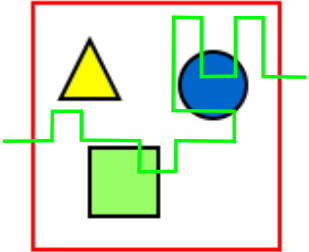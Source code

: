 <?xml version="1.0" encoding="UTF-8"?>
<dia:diagram xmlns:dia="http://www.lysator.liu.se/~alla/dia/">
  <dia:layer name="Background" visible="true" active="true">
    <dia:group>
      <dia:object type="Standard - Image" version="0" id="O0">
        <dia:attribute name="obj_pos">
          <dia:point val="12.85,1.45"/>
        </dia:attribute>
        <dia:attribute name="obj_bb">
          <dia:rectangle val="12.8,1.4;34.6,23.2"/>
        </dia:attribute>
        <dia:attribute name="elem_corner">
          <dia:point val="12.85,1.45"/>
        </dia:attribute>
        <dia:attribute name="elem_width">
          <dia:real val="21.7"/>
        </dia:attribute>
        <dia:attribute name="elem_height">
          <dia:real val="21.7"/>
        </dia:attribute>
        <dia:attribute name="draw_border">
          <dia:boolean val="false"/>
        </dia:attribute>
        <dia:attribute name="keep_aspect">
          <dia:boolean val="true"/>
        </dia:attribute>
        <dia:attribute name="file">
          <dia:string>#maze1.png#</dia:string>
        </dia:attribute>
      </dia:object>
      <dia:object type="Standard - PolyLine" version="0" id="O1">
        <dia:attribute name="obj_pos">
          <dia:point val="10.4,13.6"/>
        </dia:attribute>
        <dia:attribute name="obj_bb">
          <dia:rectangle val="10.248,2.697;36.852,16.402"/>
        </dia:attribute>
        <dia:attribute name="poly_points">
          <dia:point val="10.4,13.6"/>
          <dia:point val="14.65,13.55"/>
          <dia:point val="14.7,11"/>
          <dia:point val="17.2,11"/>
          <dia:point val="17.2,13.5"/>
          <dia:point val="22.25,13.55"/>
          <dia:point val="22.2,16.25"/>
          <dia:point val="25.35,16.2"/>
          <dia:point val="25.4,13.55"/>
          <dia:point val="30.45,13.6"/>
          <dia:point val="30.45,11"/>
          <dia:point val="25.15,10.95"/>
          <dia:point val="25.2,2.85"/>
          <dia:point val="27.6,2.9"/>
          <dia:point val="27.6,8"/>
          <dia:point val="30.55,7.95"/>
          <dia:point val="30.55,2.9"/>
          <dia:point val="32.95,2.9"/>
          <dia:point val="32.95,8"/>
          <dia:point val="36.7,8.05"/>
        </dia:attribute>
        <dia:attribute name="line_color">
          <dia:color val="#00ff00"/>
        </dia:attribute>
        <dia:attribute name="line_width">
          <dia:real val="0.3"/>
        </dia:attribute>
      </dia:object>
    </dia:group>
  </dia:layer>
</dia:diagram>
